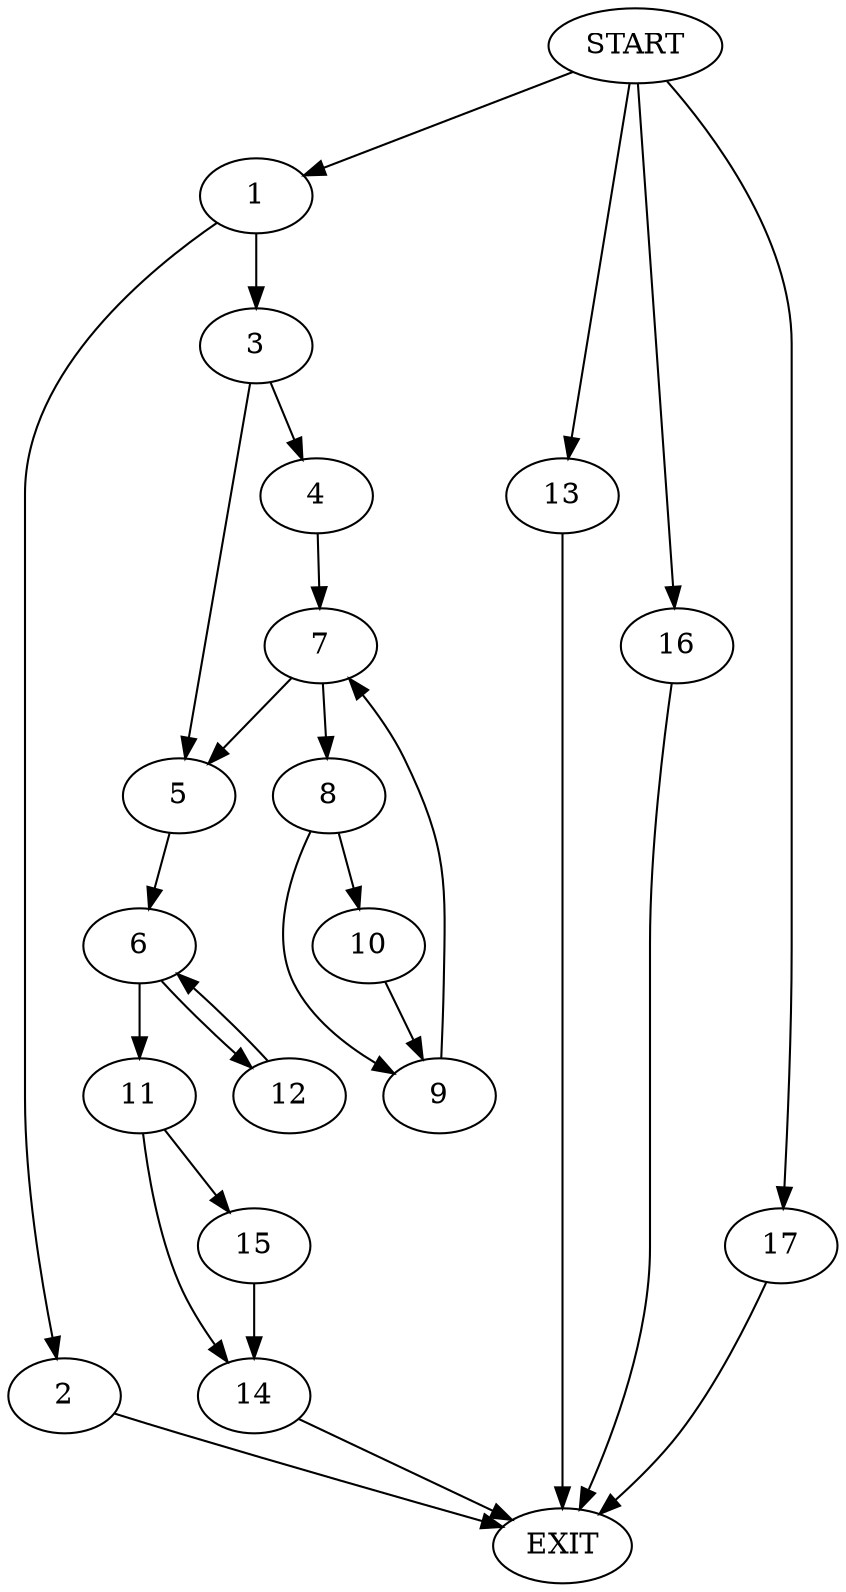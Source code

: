 digraph {
0 [label="START"]
18 [label="EXIT"]
0 -> 1
1 -> 2
1 -> 3
2 -> 18
3 -> 4
3 -> 5
5 -> 6
4 -> 7
7 -> 8
7 -> 5
8 -> 9
8 -> 10
9 -> 7
10 -> 9
6 -> 11
6 -> 12
0 -> 13
13 -> 18
11 -> 14
11 -> 15
12 -> 6
14 -> 18
15 -> 14
0 -> 16
16 -> 18
0 -> 17
17 -> 18
}
